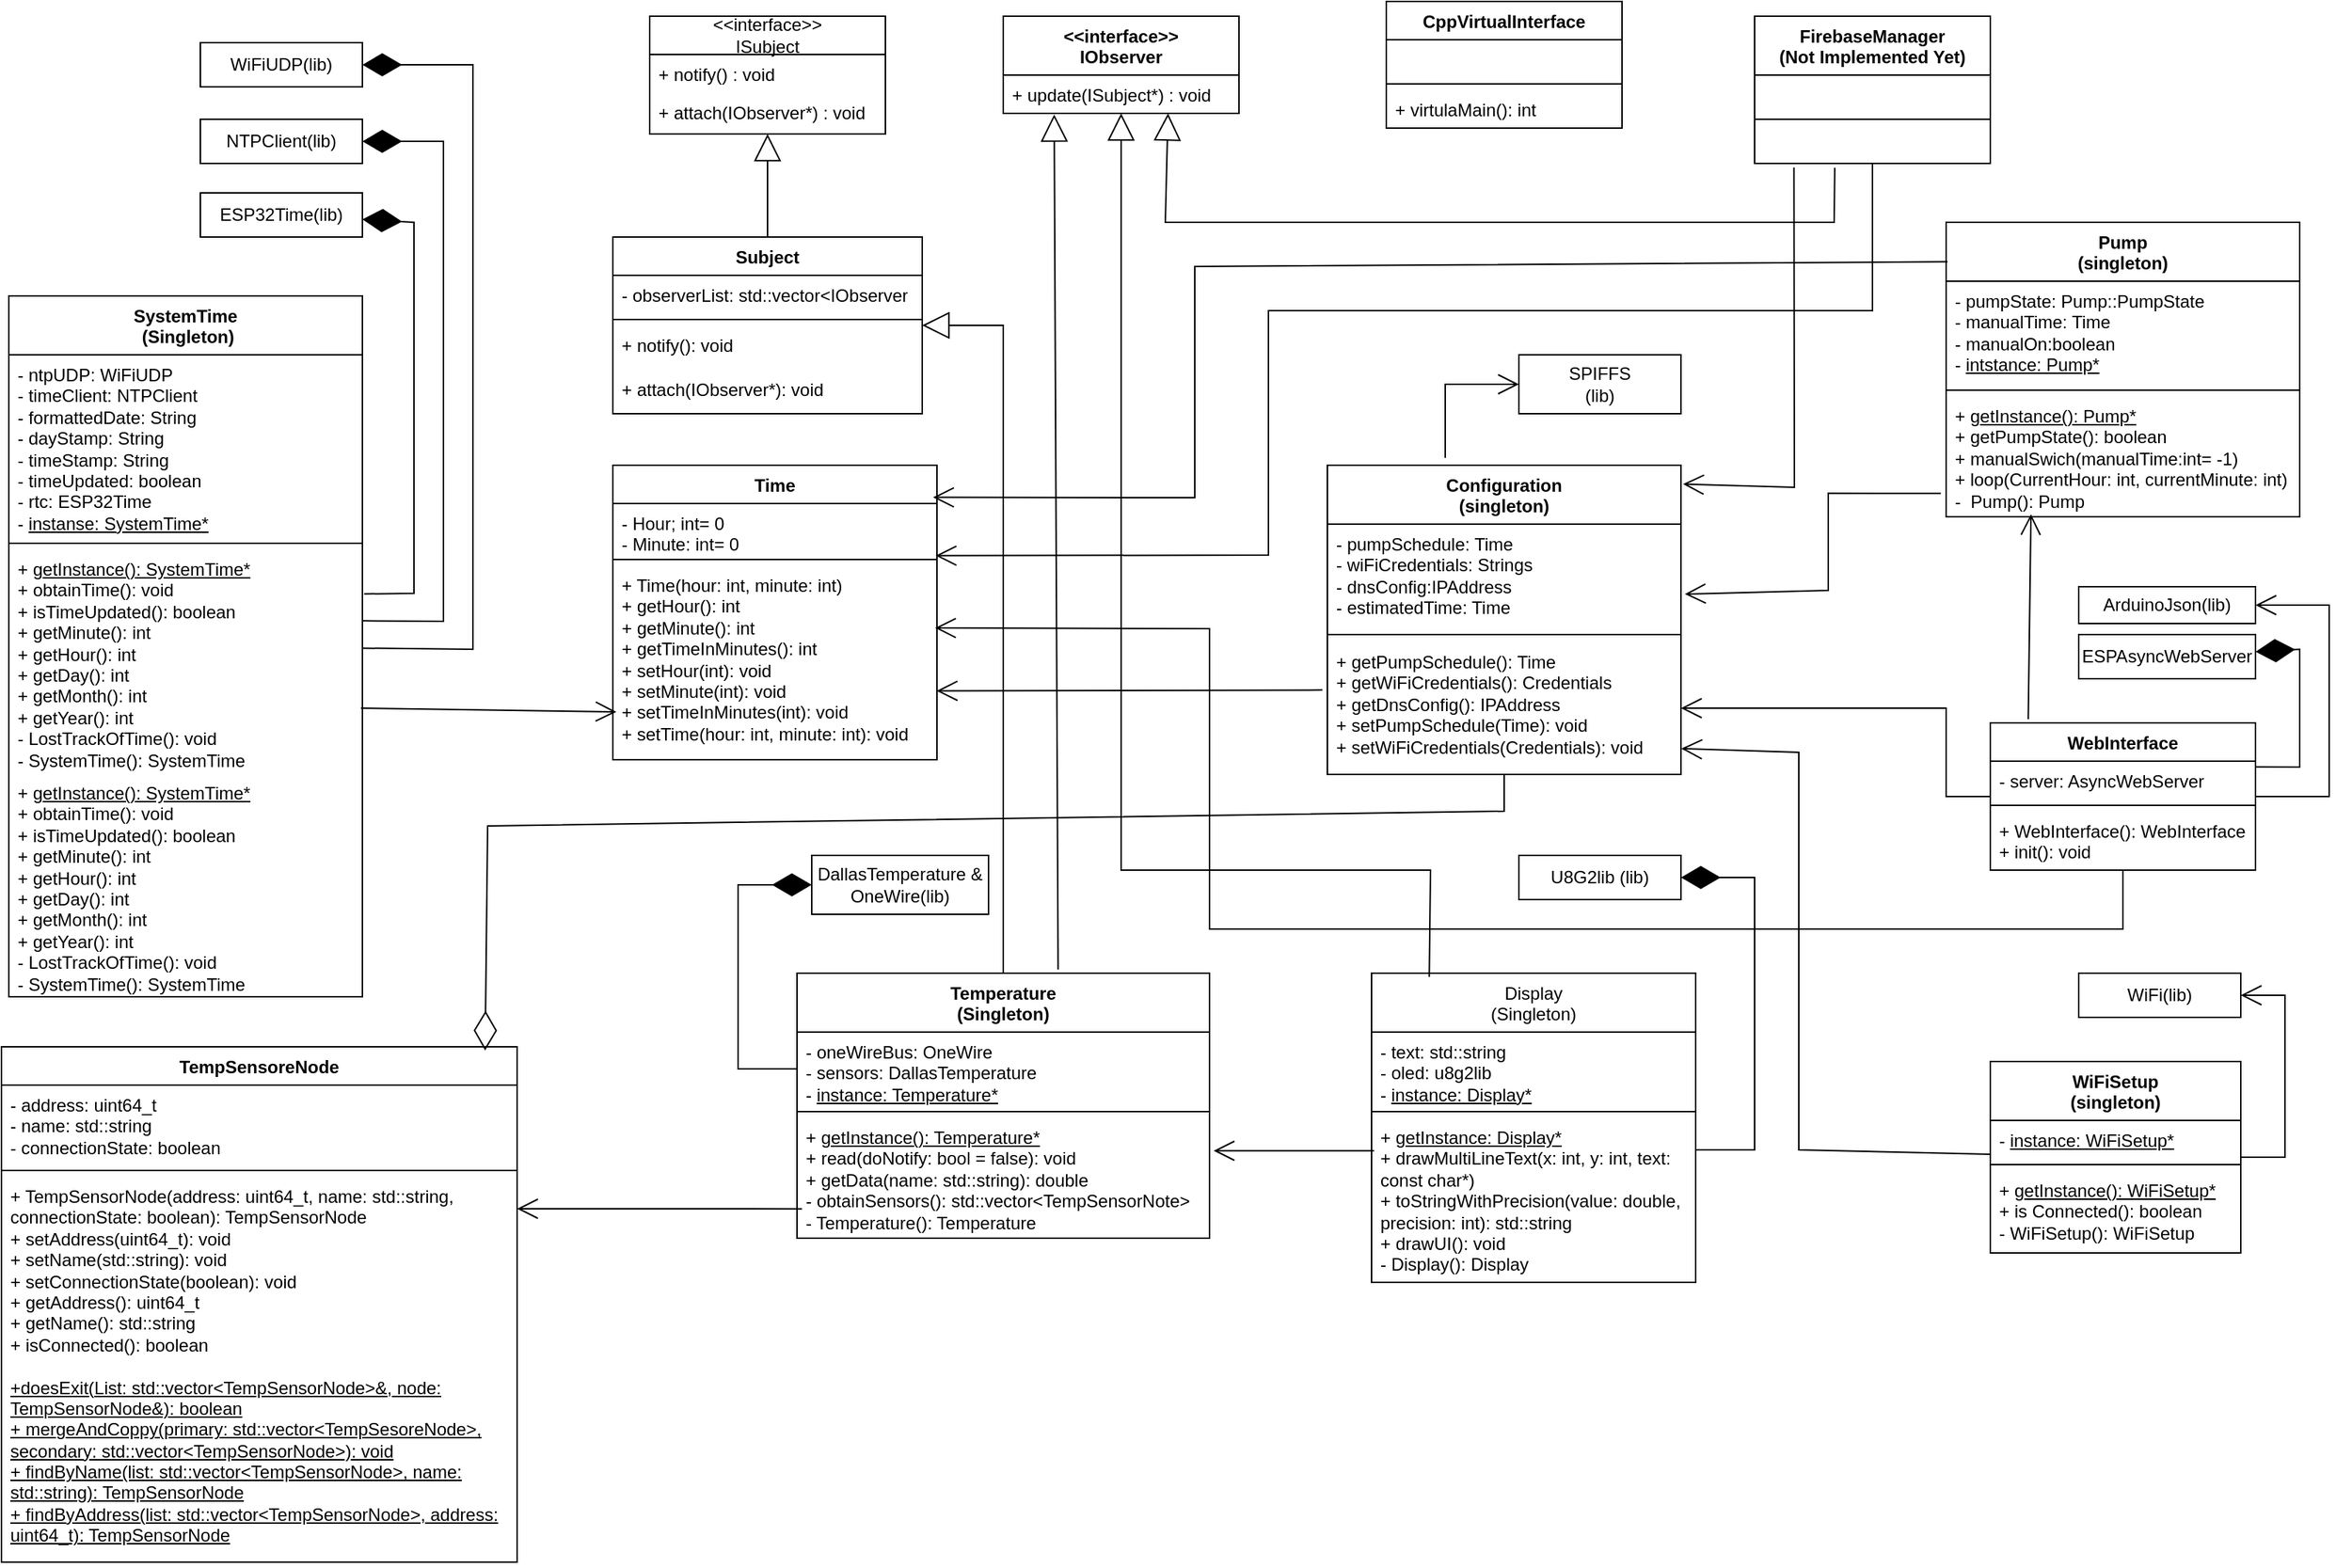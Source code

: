 <mxfile version="24.7.8">
  <diagram name="Page-1" id="wJyq2nOgkUIbwT9R4vZr">
    <mxGraphModel dx="1900" dy="621" grid="1" gridSize="10" guides="1" tooltips="1" connect="1" arrows="1" fold="1" page="1" pageScale="1" pageWidth="850" pageHeight="1100" math="0" shadow="0">
      <root>
        <mxCell id="0" />
        <mxCell id="1" parent="0" />
        <mxCell id="eY3jFilrQS6MMeQwwwMx-7" value="&amp;lt;&amp;lt;interface&amp;gt;&amp;gt;&lt;div&gt;IObserver&lt;/div&gt;" style="swimlane;fontStyle=1;align=center;verticalAlign=top;childLayout=stackLayout;horizontal=1;startSize=40;horizontalStack=0;resizeParent=1;resizeParentMax=0;resizeLast=0;collapsible=1;marginBottom=0;whiteSpace=wrap;html=1;" parent="1" vertex="1">
          <mxGeometry x="-80" y="30" width="160" height="66" as="geometry" />
        </mxCell>
        <mxCell id="eY3jFilrQS6MMeQwwwMx-8" value="+ update(ISubject*) : void" style="text;strokeColor=none;fillColor=none;align=left;verticalAlign=top;spacingLeft=4;spacingRight=4;overflow=hidden;rotatable=0;points=[[0,0.5],[1,0.5]];portConstraint=eastwest;whiteSpace=wrap;html=1;" parent="eY3jFilrQS6MMeQwwwMx-7" vertex="1">
          <mxGeometry y="40" width="160" height="26" as="geometry" />
        </mxCell>
        <mxCell id="eY3jFilrQS6MMeQwwwMx-11" value="&amp;lt;&amp;lt;interface&amp;gt;&amp;gt;&lt;div&gt;ISubject&lt;/div&gt;" style="swimlane;fontStyle=0;childLayout=stackLayout;horizontal=1;startSize=26;fillColor=none;horizontalStack=0;resizeParent=1;resizeParentMax=0;resizeLast=0;collapsible=1;marginBottom=0;whiteSpace=wrap;html=1;" parent="1" vertex="1">
          <mxGeometry x="-320" y="30" width="160" height="80" as="geometry" />
        </mxCell>
        <mxCell id="eY3jFilrQS6MMeQwwwMx-12" value="+ notify() : void" style="text;strokeColor=none;fillColor=none;align=left;verticalAlign=top;spacingLeft=4;spacingRight=4;overflow=hidden;rotatable=0;points=[[0,0.5],[1,0.5]];portConstraint=eastwest;whiteSpace=wrap;html=1;" parent="eY3jFilrQS6MMeQwwwMx-11" vertex="1">
          <mxGeometry y="26" width="160" height="26" as="geometry" />
        </mxCell>
        <mxCell id="eY3jFilrQS6MMeQwwwMx-13" value="+ attach(IObserver*) : void" style="text;strokeColor=none;fillColor=none;align=left;verticalAlign=top;spacingLeft=4;spacingRight=4;overflow=hidden;rotatable=0;points=[[0,0.5],[1,0.5]];portConstraint=eastwest;whiteSpace=wrap;html=1;" parent="eY3jFilrQS6MMeQwwwMx-11" vertex="1">
          <mxGeometry y="52" width="160" height="28" as="geometry" />
        </mxCell>
        <mxCell id="eY3jFilrQS6MMeQwwwMx-15" value="Subject" style="swimlane;fontStyle=1;align=center;verticalAlign=top;childLayout=stackLayout;horizontal=1;startSize=26;horizontalStack=0;resizeParent=1;resizeParentMax=0;resizeLast=0;collapsible=1;marginBottom=0;whiteSpace=wrap;html=1;" parent="1" vertex="1">
          <mxGeometry x="-345" y="180" width="210" height="120" as="geometry" />
        </mxCell>
        <mxCell id="eY3jFilrQS6MMeQwwwMx-16" value="- observerList: std::vector&amp;lt;IObserver" style="text;strokeColor=none;fillColor=none;align=left;verticalAlign=top;spacingLeft=4;spacingRight=4;overflow=hidden;rotatable=0;points=[[0,0.5],[1,0.5]];portConstraint=eastwest;whiteSpace=wrap;html=1;" parent="eY3jFilrQS6MMeQwwwMx-15" vertex="1">
          <mxGeometry y="26" width="210" height="26" as="geometry" />
        </mxCell>
        <mxCell id="eY3jFilrQS6MMeQwwwMx-17" value="" style="line;strokeWidth=1;fillColor=none;align=left;verticalAlign=middle;spacingTop=-1;spacingLeft=3;spacingRight=3;rotatable=0;labelPosition=right;points=[];portConstraint=eastwest;strokeColor=inherit;" parent="eY3jFilrQS6MMeQwwwMx-15" vertex="1">
          <mxGeometry y="52" width="210" height="8" as="geometry" />
        </mxCell>
        <mxCell id="eY3jFilrQS6MMeQwwwMx-18" value="+ notify(): void&lt;div&gt;&lt;br&gt;&lt;/div&gt;" style="text;strokeColor=none;fillColor=none;align=left;verticalAlign=top;spacingLeft=4;spacingRight=4;overflow=hidden;rotatable=0;points=[[0,0.5],[1,0.5]];portConstraint=eastwest;whiteSpace=wrap;html=1;" parent="eY3jFilrQS6MMeQwwwMx-15" vertex="1">
          <mxGeometry y="60" width="210" height="30" as="geometry" />
        </mxCell>
        <mxCell id="eY3jFilrQS6MMeQwwwMx-20" value="+ attach(IObserver*): void" style="text;strokeColor=none;fillColor=none;align=left;verticalAlign=top;spacingLeft=4;spacingRight=4;overflow=hidden;rotatable=0;points=[[0,0.5],[1,0.5]];portConstraint=eastwest;whiteSpace=wrap;html=1;" parent="eY3jFilrQS6MMeQwwwMx-15" vertex="1">
          <mxGeometry y="90" width="210" height="30" as="geometry" />
        </mxCell>
        <mxCell id="eY3jFilrQS6MMeQwwwMx-26" value="" style="endArrow=block;endSize=16;endFill=0;html=1;rounded=0;" parent="1" source="eY3jFilrQS6MMeQwwwMx-15" target="eY3jFilrQS6MMeQwwwMx-11" edge="1">
          <mxGeometry x="1" y="114" width="160" relative="1" as="geometry">
            <mxPoint x="-630" y="150" as="sourcePoint" />
            <mxPoint x="-470" y="150" as="targetPoint" />
            <mxPoint x="70" y="24" as="offset" />
          </mxGeometry>
        </mxCell>
        <mxCell id="eY3jFilrQS6MMeQwwwMx-28" value="SystemTime&lt;div&gt;&amp;nbsp;(Singleton)&lt;/div&gt;" style="swimlane;fontStyle=1;align=center;verticalAlign=top;childLayout=stackLayout;horizontal=1;startSize=40;horizontalStack=0;resizeParent=1;resizeParentMax=0;resizeLast=0;collapsible=1;marginBottom=0;whiteSpace=wrap;html=1;" parent="1" vertex="1">
          <mxGeometry x="-755" y="220" width="240" height="476" as="geometry" />
        </mxCell>
        <mxCell id="eY3jFilrQS6MMeQwwwMx-29" value="- ntpUDP: WiFiUDP&lt;div&gt;- timeClient: NTPClient&lt;/div&gt;&lt;div&gt;- formattedDate: String&lt;/div&gt;&lt;div&gt;- dayStamp: String&lt;/div&gt;&lt;div&gt;- timeStamp: String&lt;/div&gt;&lt;div&gt;- timeUpdated: boolean&lt;/div&gt;&lt;div&gt;- rtc: ESP32Time&lt;/div&gt;&lt;div&gt;- &lt;u&gt;instanse: SystemTime*&lt;/u&gt;&lt;/div&gt;" style="text;strokeColor=none;fillColor=none;align=left;verticalAlign=top;spacingLeft=4;spacingRight=4;overflow=hidden;rotatable=0;points=[[0,0.5],[1,0.5]];portConstraint=eastwest;whiteSpace=wrap;html=1;" parent="eY3jFilrQS6MMeQwwwMx-28" vertex="1">
          <mxGeometry y="40" width="240" height="124" as="geometry" />
        </mxCell>
        <mxCell id="eY3jFilrQS6MMeQwwwMx-30" value="" style="line;strokeWidth=1;fillColor=none;align=left;verticalAlign=middle;spacingTop=-1;spacingLeft=3;spacingRight=3;rotatable=0;labelPosition=right;points=[];portConstraint=eastwest;strokeColor=inherit;" parent="eY3jFilrQS6MMeQwwwMx-28" vertex="1">
          <mxGeometry y="164" width="240" height="8" as="geometry" />
        </mxCell>
        <mxCell id="eY3jFilrQS6MMeQwwwMx-31" value="+&amp;nbsp;&lt;u&gt;getInstance(): SystemTime*&lt;/u&gt;&lt;div&gt;+ obtainTime(): void&lt;/div&gt;&lt;div&gt;+ isTimeUpdated(): boolean&lt;/div&gt;&lt;div&gt;+ getMinute(): int&lt;/div&gt;&lt;div&gt;+ getHour(): int&lt;/div&gt;&lt;div&gt;+ getDay(): int&lt;/div&gt;&lt;div&gt;+ getMonth(): int&lt;/div&gt;&lt;div&gt;+ getYear(): int&lt;/div&gt;&lt;div&gt;- LostTrackOfTime(): void&lt;/div&gt;&lt;div&gt;- SystemTime(): SystemTime&lt;/div&gt;" style="text;strokeColor=none;fillColor=none;align=left;verticalAlign=top;spacingLeft=4;spacingRight=4;overflow=hidden;rotatable=0;points=[[0,0.5],[1,0.5]];portConstraint=eastwest;whiteSpace=wrap;html=1;" parent="eY3jFilrQS6MMeQwwwMx-28" vertex="1">
          <mxGeometry y="172" width="240" height="152" as="geometry" />
        </mxCell>
        <mxCell id="eY3jFilrQS6MMeQwwwMx-39" value="+&amp;nbsp;&lt;u&gt;getInstance(): SystemTime*&lt;/u&gt;&lt;div&gt;+ obtainTime(): void&lt;/div&gt;&lt;div&gt;+ isTimeUpdated(): boolean&lt;/div&gt;&lt;div&gt;+ getMinute(): int&lt;/div&gt;&lt;div&gt;+ getHour(): int&lt;/div&gt;&lt;div&gt;+ getDay(): int&lt;/div&gt;&lt;div&gt;+ getMonth(): int&lt;/div&gt;&lt;div&gt;+ getYear(): int&lt;/div&gt;&lt;div&gt;- LostTrackOfTime(): void&lt;/div&gt;&lt;div&gt;- SystemTime(): SystemTime&lt;/div&gt;" style="text;strokeColor=none;fillColor=none;align=left;verticalAlign=top;spacingLeft=4;spacingRight=4;overflow=hidden;rotatable=0;points=[[0,0.5],[1,0.5]];portConstraint=eastwest;whiteSpace=wrap;html=1;" parent="eY3jFilrQS6MMeQwwwMx-28" vertex="1">
          <mxGeometry y="324" width="240" height="152" as="geometry" />
        </mxCell>
        <mxCell id="eY3jFilrQS6MMeQwwwMx-32" value="WiFiUDP(lib)" style="html=1;whiteSpace=wrap;" parent="1" vertex="1">
          <mxGeometry x="-625" y="48" width="110" height="30" as="geometry" />
        </mxCell>
        <mxCell id="eY3jFilrQS6MMeQwwwMx-34" value="NTPClient(lib)" style="html=1;whiteSpace=wrap;" parent="1" vertex="1">
          <mxGeometry x="-625" y="100" width="110" height="30" as="geometry" />
        </mxCell>
        <mxCell id="eY3jFilrQS6MMeQwwwMx-40" value="ESP32Time(lib)" style="html=1;whiteSpace=wrap;" parent="1" vertex="1">
          <mxGeometry x="-625" y="150" width="110" height="30" as="geometry" />
        </mxCell>
        <mxCell id="eY3jFilrQS6MMeQwwwMx-41" value="Time" style="swimlane;fontStyle=1;align=center;verticalAlign=top;childLayout=stackLayout;horizontal=1;startSize=26;horizontalStack=0;resizeParent=1;resizeParentMax=0;resizeLast=0;collapsible=1;marginBottom=0;whiteSpace=wrap;html=1;" parent="1" vertex="1">
          <mxGeometry x="-345" y="335" width="220" height="200" as="geometry" />
        </mxCell>
        <mxCell id="eY3jFilrQS6MMeQwwwMx-42" value="- Hour; int= 0&lt;div&gt;- Minute: int= 0&lt;/div&gt;" style="text;strokeColor=none;fillColor=none;align=left;verticalAlign=top;spacingLeft=4;spacingRight=4;overflow=hidden;rotatable=0;points=[[0,0.5],[1,0.5]];portConstraint=eastwest;whiteSpace=wrap;html=1;" parent="eY3jFilrQS6MMeQwwwMx-41" vertex="1">
          <mxGeometry y="26" width="220" height="34" as="geometry" />
        </mxCell>
        <mxCell id="eY3jFilrQS6MMeQwwwMx-43" value="" style="line;strokeWidth=1;fillColor=none;align=left;verticalAlign=middle;spacingTop=-1;spacingLeft=3;spacingRight=3;rotatable=0;labelPosition=right;points=[];portConstraint=eastwest;strokeColor=inherit;" parent="eY3jFilrQS6MMeQwwwMx-41" vertex="1">
          <mxGeometry y="60" width="220" height="8" as="geometry" />
        </mxCell>
        <mxCell id="eY3jFilrQS6MMeQwwwMx-44" value="+ Time(hour: int, minute: int)&lt;div&gt;+ getHour(): int&lt;/div&gt;&lt;div&gt;+ getMinute(): int&lt;/div&gt;&lt;div&gt;+ getTimeInMinutes(): int&lt;/div&gt;&lt;div&gt;+ setHour(int): void&lt;/div&gt;&lt;div&gt;+ setMinute(int): void&lt;/div&gt;&lt;div&gt;+ setTimeInMinutes(int): void&lt;/div&gt;&lt;div&gt;+ setTime(hour: int, minute: int): void&lt;/div&gt;" style="text;strokeColor=none;fillColor=none;align=left;verticalAlign=top;spacingLeft=4;spacingRight=4;overflow=hidden;rotatable=0;points=[[0,0.5],[1,0.5]];portConstraint=eastwest;whiteSpace=wrap;html=1;" parent="eY3jFilrQS6MMeQwwwMx-41" vertex="1">
          <mxGeometry y="68" width="220" height="132" as="geometry" />
        </mxCell>
        <mxCell id="eY3jFilrQS6MMeQwwwMx-45" value="" style="endArrow=open;endFill=1;endSize=12;html=1;rounded=0;entryX=0.011;entryY=0.754;entryDx=0;entryDy=0;entryPerimeter=0;" parent="1" target="eY3jFilrQS6MMeQwwwMx-44" edge="1">
          <mxGeometry width="160" relative="1" as="geometry">
            <mxPoint x="-516" y="500" as="sourcePoint" />
            <mxPoint x="-330" y="620" as="targetPoint" />
            <Array as="points" />
          </mxGeometry>
        </mxCell>
        <mxCell id="eY3jFilrQS6MMeQwwwMx-46" value="Configuration&lt;div&gt;(singleton)&lt;/div&gt;" style="swimlane;fontStyle=1;align=center;verticalAlign=top;childLayout=stackLayout;horizontal=1;startSize=40;horizontalStack=0;resizeParent=1;resizeParentMax=0;resizeLast=0;collapsible=1;marginBottom=0;whiteSpace=wrap;html=1;" parent="1" vertex="1">
          <mxGeometry x="140" y="335" width="240" height="210" as="geometry" />
        </mxCell>
        <mxCell id="eY3jFilrQS6MMeQwwwMx-47" value="- pumpSchedule: Time&lt;div&gt;- wiFiCredentials: Strings&lt;/div&gt;&lt;div&gt;- dnsConfig:IPAddress&lt;/div&gt;&lt;div&gt;- estimatedTime: Time&lt;/div&gt;" style="text;strokeColor=none;fillColor=none;align=left;verticalAlign=top;spacingLeft=4;spacingRight=4;overflow=hidden;rotatable=0;points=[[0,0.5],[1,0.5]];portConstraint=eastwest;whiteSpace=wrap;html=1;" parent="eY3jFilrQS6MMeQwwwMx-46" vertex="1">
          <mxGeometry y="40" width="240" height="70" as="geometry" />
        </mxCell>
        <mxCell id="eY3jFilrQS6MMeQwwwMx-48" value="" style="line;strokeWidth=1;fillColor=none;align=left;verticalAlign=middle;spacingTop=-1;spacingLeft=3;spacingRight=3;rotatable=0;labelPosition=right;points=[];portConstraint=eastwest;strokeColor=inherit;" parent="eY3jFilrQS6MMeQwwwMx-46" vertex="1">
          <mxGeometry y="110" width="240" height="10" as="geometry" />
        </mxCell>
        <mxCell id="eY3jFilrQS6MMeQwwwMx-49" value="+ getPumpSchedule(): Time&lt;div&gt;+ getWiFiCredentials(): Credentials&lt;/div&gt;&lt;div&gt;+ getDnsConfig(): IPAddress&lt;/div&gt;&lt;div&gt;+ setPumpSchedule(Time): void&lt;/div&gt;&lt;div&gt;+ setWiFiCredentials(Credentials): void&lt;/div&gt;" style="text;strokeColor=none;fillColor=none;align=left;verticalAlign=top;spacingLeft=4;spacingRight=4;overflow=hidden;rotatable=0;points=[[0,0.5],[1,0.5]];portConstraint=eastwest;whiteSpace=wrap;html=1;" parent="eY3jFilrQS6MMeQwwwMx-46" vertex="1">
          <mxGeometry y="120" width="240" height="90" as="geometry" />
        </mxCell>
        <mxCell id="eY3jFilrQS6MMeQwwwMx-50" value="SPIFFS&lt;div&gt;(lib)&lt;/div&gt;" style="html=1;whiteSpace=wrap;" parent="1" vertex="1">
          <mxGeometry x="270" y="260" width="110" height="40" as="geometry" />
        </mxCell>
        <mxCell id="eY3jFilrQS6MMeQwwwMx-51" value="FirebaseManager&lt;div&gt;(Not Implemented Yet)&lt;/div&gt;" style="swimlane;fontStyle=1;align=center;verticalAlign=top;childLayout=stackLayout;horizontal=1;startSize=40;horizontalStack=0;resizeParent=1;resizeParentMax=0;resizeLast=0;collapsible=1;marginBottom=0;whiteSpace=wrap;html=1;" parent="1" vertex="1">
          <mxGeometry x="430" y="30" width="160" height="100" as="geometry" />
        </mxCell>
        <mxCell id="eY3jFilrQS6MMeQwwwMx-52" value="&amp;nbsp;" style="text;strokeColor=none;fillColor=none;align=left;verticalAlign=top;spacingLeft=4;spacingRight=4;overflow=hidden;rotatable=0;points=[[0,0.5],[1,0.5]];portConstraint=eastwest;whiteSpace=wrap;html=1;" parent="eY3jFilrQS6MMeQwwwMx-51" vertex="1">
          <mxGeometry y="40" width="160" height="26" as="geometry" />
        </mxCell>
        <mxCell id="eY3jFilrQS6MMeQwwwMx-53" value="" style="line;strokeWidth=1;fillColor=none;align=left;verticalAlign=middle;spacingTop=-1;spacingLeft=3;spacingRight=3;rotatable=0;labelPosition=right;points=[];portConstraint=eastwest;strokeColor=inherit;" parent="eY3jFilrQS6MMeQwwwMx-51" vertex="1">
          <mxGeometry y="66" width="160" height="8" as="geometry" />
        </mxCell>
        <mxCell id="eY3jFilrQS6MMeQwwwMx-54" value="&amp;nbsp;" style="text;strokeColor=none;fillColor=none;align=left;verticalAlign=top;spacingLeft=4;spacingRight=4;overflow=hidden;rotatable=0;points=[[0,0.5],[1,0.5]];portConstraint=eastwest;whiteSpace=wrap;html=1;" parent="eY3jFilrQS6MMeQwwwMx-51" vertex="1">
          <mxGeometry y="74" width="160" height="26" as="geometry" />
        </mxCell>
        <mxCell id="eY3jFilrQS6MMeQwwwMx-55" value="CppVirtualInterface" style="swimlane;fontStyle=1;align=center;verticalAlign=top;childLayout=stackLayout;horizontal=1;startSize=26;horizontalStack=0;resizeParent=1;resizeParentMax=0;resizeLast=0;collapsible=1;marginBottom=0;whiteSpace=wrap;html=1;" parent="1" vertex="1">
          <mxGeometry x="180" y="20" width="160" height="86" as="geometry" />
        </mxCell>
        <mxCell id="eY3jFilrQS6MMeQwwwMx-56" value="&amp;nbsp;" style="text;strokeColor=none;fillColor=none;align=left;verticalAlign=top;spacingLeft=4;spacingRight=4;overflow=hidden;rotatable=0;points=[[0,0.5],[1,0.5]];portConstraint=eastwest;whiteSpace=wrap;html=1;" parent="eY3jFilrQS6MMeQwwwMx-55" vertex="1">
          <mxGeometry y="26" width="160" height="26" as="geometry" />
        </mxCell>
        <mxCell id="eY3jFilrQS6MMeQwwwMx-57" value="" style="line;strokeWidth=1;fillColor=none;align=left;verticalAlign=middle;spacingTop=-1;spacingLeft=3;spacingRight=3;rotatable=0;labelPosition=right;points=[];portConstraint=eastwest;strokeColor=inherit;" parent="eY3jFilrQS6MMeQwwwMx-55" vertex="1">
          <mxGeometry y="52" width="160" height="8" as="geometry" />
        </mxCell>
        <mxCell id="eY3jFilrQS6MMeQwwwMx-58" value="+ virtulaMain(): int" style="text;strokeColor=none;fillColor=none;align=left;verticalAlign=top;spacingLeft=4;spacingRight=4;overflow=hidden;rotatable=0;points=[[0,0.5],[1,0.5]];portConstraint=eastwest;whiteSpace=wrap;html=1;" parent="eY3jFilrQS6MMeQwwwMx-55" vertex="1">
          <mxGeometry y="60" width="160" height="26" as="geometry" />
        </mxCell>
        <mxCell id="eY3jFilrQS6MMeQwwwMx-59" value="Pump&lt;div&gt;(singleton)&lt;/div&gt;" style="swimlane;fontStyle=1;align=center;verticalAlign=top;childLayout=stackLayout;horizontal=1;startSize=40;horizontalStack=0;resizeParent=1;resizeParentMax=0;resizeLast=0;collapsible=1;marginBottom=0;whiteSpace=wrap;html=1;" parent="1" vertex="1">
          <mxGeometry x="560" y="170" width="240" height="200" as="geometry" />
        </mxCell>
        <mxCell id="eY3jFilrQS6MMeQwwwMx-60" value="- pumpState: Pump::PumpState&lt;div&gt;- manualTime: Time&lt;/div&gt;&lt;div&gt;- manualOn:boolean&lt;/div&gt;&lt;div&gt;- &lt;u&gt;intstance: Pump*&lt;/u&gt;&lt;/div&gt;" style="text;strokeColor=none;fillColor=none;align=left;verticalAlign=top;spacingLeft=4;spacingRight=4;overflow=hidden;rotatable=0;points=[[0,0.5],[1,0.5]];portConstraint=eastwest;whiteSpace=wrap;html=1;" parent="eY3jFilrQS6MMeQwwwMx-59" vertex="1">
          <mxGeometry y="40" width="240" height="70" as="geometry" />
        </mxCell>
        <mxCell id="eY3jFilrQS6MMeQwwwMx-61" value="" style="line;strokeWidth=1;fillColor=none;align=left;verticalAlign=middle;spacingTop=-1;spacingLeft=3;spacingRight=3;rotatable=0;labelPosition=right;points=[];portConstraint=eastwest;strokeColor=inherit;" parent="eY3jFilrQS6MMeQwwwMx-59" vertex="1">
          <mxGeometry y="110" width="240" height="8" as="geometry" />
        </mxCell>
        <mxCell id="eY3jFilrQS6MMeQwwwMx-62" value="+ &lt;u&gt;getInstance(): Pump*&lt;/u&gt;&lt;div&gt;+ getPumpState(): boolean&lt;/div&gt;&lt;div&gt;+ manualSwich(manualTime:int= -1)&lt;/div&gt;&lt;div&gt;+ loop(CurrentHour: int, currentMinute: int)&lt;/div&gt;&lt;div&gt;-&amp;nbsp; Pump(): Pump&lt;/div&gt;" style="text;strokeColor=none;fillColor=none;align=left;verticalAlign=top;spacingLeft=4;spacingRight=4;overflow=hidden;rotatable=0;points=[[0,0.5],[1,0.5]];portConstraint=eastwest;whiteSpace=wrap;html=1;" parent="eY3jFilrQS6MMeQwwwMx-59" vertex="1">
          <mxGeometry y="118" width="240" height="82" as="geometry" />
        </mxCell>
        <mxCell id="eY3jFilrQS6MMeQwwwMx-63" value="ArduinoJson(lib)" style="html=1;whiteSpace=wrap;" parent="1" vertex="1">
          <mxGeometry x="650" y="417.5" width="120" height="25" as="geometry" />
        </mxCell>
        <mxCell id="eY3jFilrQS6MMeQwwwMx-64" value="ESPAsyncWebServer" style="html=1;whiteSpace=wrap;" parent="1" vertex="1">
          <mxGeometry x="650" y="450" width="120" height="30" as="geometry" />
        </mxCell>
        <mxCell id="eY3jFilrQS6MMeQwwwMx-65" value="WebInterface" style="swimlane;fontStyle=1;align=center;verticalAlign=top;childLayout=stackLayout;horizontal=1;startSize=26;horizontalStack=0;resizeParent=1;resizeParentMax=0;resizeLast=0;collapsible=1;marginBottom=0;whiteSpace=wrap;html=1;" parent="1" vertex="1">
          <mxGeometry x="590" y="510" width="180" height="100" as="geometry" />
        </mxCell>
        <mxCell id="eY3jFilrQS6MMeQwwwMx-66" value="- server: AsyncWebServer" style="text;strokeColor=none;fillColor=none;align=left;verticalAlign=top;spacingLeft=4;spacingRight=4;overflow=hidden;rotatable=0;points=[[0,0.5],[1,0.5]];portConstraint=eastwest;whiteSpace=wrap;html=1;" parent="eY3jFilrQS6MMeQwwwMx-65" vertex="1">
          <mxGeometry y="26" width="180" height="26" as="geometry" />
        </mxCell>
        <mxCell id="eY3jFilrQS6MMeQwwwMx-67" value="" style="line;strokeWidth=1;fillColor=none;align=left;verticalAlign=middle;spacingTop=-1;spacingLeft=3;spacingRight=3;rotatable=0;labelPosition=right;points=[];portConstraint=eastwest;strokeColor=inherit;" parent="eY3jFilrQS6MMeQwwwMx-65" vertex="1">
          <mxGeometry y="52" width="180" height="8" as="geometry" />
        </mxCell>
        <mxCell id="eY3jFilrQS6MMeQwwwMx-68" value="+ WebInterface(): WebInterface&lt;div&gt;+ init(): void&lt;/div&gt;" style="text;strokeColor=none;fillColor=none;align=left;verticalAlign=top;spacingLeft=4;spacingRight=4;overflow=hidden;rotatable=0;points=[[0,0.5],[1,0.5]];portConstraint=eastwest;whiteSpace=wrap;html=1;" parent="eY3jFilrQS6MMeQwwwMx-65" vertex="1">
          <mxGeometry y="60" width="180" height="40" as="geometry" />
        </mxCell>
        <mxCell id="eY3jFilrQS6MMeQwwwMx-69" value="WiFi(lib)" style="html=1;whiteSpace=wrap;" parent="1" vertex="1">
          <mxGeometry x="650" y="680" width="110" height="30" as="geometry" />
        </mxCell>
        <mxCell id="eY3jFilrQS6MMeQwwwMx-70" value="WiFiSetup&lt;div&gt;(singleton)&lt;/div&gt;" style="swimlane;fontStyle=1;align=center;verticalAlign=top;childLayout=stackLayout;horizontal=1;startSize=40;horizontalStack=0;resizeParent=1;resizeParentMax=0;resizeLast=0;collapsible=1;marginBottom=0;whiteSpace=wrap;html=1;" parent="1" vertex="1">
          <mxGeometry x="590" y="740" width="170" height="130" as="geometry" />
        </mxCell>
        <mxCell id="eY3jFilrQS6MMeQwwwMx-71" value="- &lt;u&gt;instance: WiFiSetup*&lt;/u&gt;" style="text;strokeColor=none;fillColor=none;align=left;verticalAlign=top;spacingLeft=4;spacingRight=4;overflow=hidden;rotatable=0;points=[[0,0.5],[1,0.5]];portConstraint=eastwest;whiteSpace=wrap;html=1;" parent="eY3jFilrQS6MMeQwwwMx-70" vertex="1">
          <mxGeometry y="40" width="170" height="26" as="geometry" />
        </mxCell>
        <mxCell id="eY3jFilrQS6MMeQwwwMx-72" value="" style="line;strokeWidth=1;fillColor=none;align=left;verticalAlign=middle;spacingTop=-1;spacingLeft=3;spacingRight=3;rotatable=0;labelPosition=right;points=[];portConstraint=eastwest;strokeColor=inherit;" parent="eY3jFilrQS6MMeQwwwMx-70" vertex="1">
          <mxGeometry y="66" width="170" height="8" as="geometry" />
        </mxCell>
        <mxCell id="eY3jFilrQS6MMeQwwwMx-73" value="+ &lt;u&gt;getInstance(): WiFiSetup*&lt;/u&gt;&lt;div&gt;+ is Connected(): boolean&lt;/div&gt;&lt;div&gt;- WiFiSetup(): WiFiSetup&lt;/div&gt;" style="text;strokeColor=none;fillColor=none;align=left;verticalAlign=top;spacingLeft=4;spacingRight=4;overflow=hidden;rotatable=0;points=[[0,0.5],[1,0.5]];portConstraint=eastwest;whiteSpace=wrap;html=1;" parent="eY3jFilrQS6MMeQwwwMx-70" vertex="1">
          <mxGeometry y="74" width="170" height="56" as="geometry" />
        </mxCell>
        <mxCell id="eY3jFilrQS6MMeQwwwMx-87" value="&lt;span style=&quot;font-weight: 400;&quot;&gt;Display&lt;/span&gt;&lt;div style=&quot;font-weight: 400;&quot;&gt;(Singleton)&lt;/div&gt;" style="swimlane;fontStyle=1;align=center;verticalAlign=top;childLayout=stackLayout;horizontal=1;startSize=40;horizontalStack=0;resizeParent=1;resizeParentMax=0;resizeLast=0;collapsible=1;marginBottom=0;whiteSpace=wrap;html=1;" parent="1" vertex="1">
          <mxGeometry x="170" y="680" width="220" height="210" as="geometry" />
        </mxCell>
        <mxCell id="eY3jFilrQS6MMeQwwwMx-88" value="- text: std::string&lt;div&gt;- oled: u8g2lib&lt;/div&gt;&lt;div&gt;- &lt;u&gt;instance: Display*&lt;/u&gt;&lt;br&gt;&lt;div&gt;&lt;br&gt;&lt;/div&gt;&lt;/div&gt;" style="text;strokeColor=none;fillColor=none;align=left;verticalAlign=top;spacingLeft=4;spacingRight=4;overflow=hidden;rotatable=0;points=[[0,0.5],[1,0.5]];portConstraint=eastwest;whiteSpace=wrap;html=1;" parent="eY3jFilrQS6MMeQwwwMx-87" vertex="1">
          <mxGeometry y="40" width="220" height="50" as="geometry" />
        </mxCell>
        <mxCell id="eY3jFilrQS6MMeQwwwMx-89" value="" style="line;strokeWidth=1;fillColor=none;align=left;verticalAlign=middle;spacingTop=-1;spacingLeft=3;spacingRight=3;rotatable=0;labelPosition=right;points=[];portConstraint=eastwest;strokeColor=inherit;" parent="eY3jFilrQS6MMeQwwwMx-87" vertex="1">
          <mxGeometry y="90" width="220" height="8" as="geometry" />
        </mxCell>
        <mxCell id="eY3jFilrQS6MMeQwwwMx-90" value="+ &lt;u&gt;getInstance: Display*&lt;/u&gt;&lt;div&gt;+ drawMultiLineText(x: int, y: int, text: const char*)&lt;/div&gt;&lt;div&gt;+ toStringWithPrecision(value: double, precision: int): std::string&lt;/div&gt;&lt;div&gt;+ drawUI(): void&lt;/div&gt;&lt;div&gt;- Display(): Display&lt;/div&gt;" style="text;strokeColor=none;fillColor=none;align=left;verticalAlign=top;spacingLeft=4;spacingRight=4;overflow=hidden;rotatable=0;points=[[0,0.5],[1,0.5]];portConstraint=eastwest;whiteSpace=wrap;html=1;" parent="eY3jFilrQS6MMeQwwwMx-87" vertex="1">
          <mxGeometry y="98" width="220" height="112" as="geometry" />
        </mxCell>
        <mxCell id="eY3jFilrQS6MMeQwwwMx-91" value="U8G2lib (lib)" style="html=1;whiteSpace=wrap;" parent="1" vertex="1">
          <mxGeometry x="270" y="600" width="110" height="30" as="geometry" />
        </mxCell>
        <mxCell id="eY3jFilrQS6MMeQwwwMx-97" value="Temperature&lt;div&gt;(Singleton)&lt;/div&gt;" style="swimlane;fontStyle=1;align=center;verticalAlign=top;childLayout=stackLayout;horizontal=1;startSize=40;horizontalStack=0;resizeParent=1;resizeParentMax=0;resizeLast=0;collapsible=1;marginBottom=0;whiteSpace=wrap;html=1;" parent="1" vertex="1">
          <mxGeometry x="-220" y="680" width="280" height="180" as="geometry" />
        </mxCell>
        <mxCell id="eY3jFilrQS6MMeQwwwMx-98" value="- oneWireBus: OneWire&lt;div&gt;- sensors: DallasTemperature&lt;/div&gt;&lt;div&gt;- &lt;u&gt;instance: Temperature*&lt;/u&gt;&lt;/div&gt;" style="text;strokeColor=none;fillColor=none;align=left;verticalAlign=top;spacingLeft=4;spacingRight=4;overflow=hidden;rotatable=0;points=[[0,0.5],[1,0.5]];portConstraint=eastwest;whiteSpace=wrap;html=1;" parent="eY3jFilrQS6MMeQwwwMx-97" vertex="1">
          <mxGeometry y="40" width="280" height="50" as="geometry" />
        </mxCell>
        <mxCell id="eY3jFilrQS6MMeQwwwMx-99" value="" style="line;strokeWidth=1;fillColor=none;align=left;verticalAlign=middle;spacingTop=-1;spacingLeft=3;spacingRight=3;rotatable=0;labelPosition=right;points=[];portConstraint=eastwest;strokeColor=inherit;" parent="eY3jFilrQS6MMeQwwwMx-97" vertex="1">
          <mxGeometry y="90" width="280" height="8" as="geometry" />
        </mxCell>
        <mxCell id="eY3jFilrQS6MMeQwwwMx-100" value="+ &lt;u&gt;getInstance(): Temperature*&lt;/u&gt;&lt;div&gt;+ read(doNotify: bool = false): void&lt;/div&gt;&lt;div&gt;+ getData(name: std::string): double&lt;/div&gt;&lt;div&gt;- obtainSensors(): std::vector&amp;lt;TempSensorNote&amp;gt;&lt;/div&gt;&lt;div&gt;- Temperature(): Temperature&lt;br&gt;&lt;div&gt;&lt;br&gt;&lt;/div&gt;&lt;/div&gt;" style="text;strokeColor=none;fillColor=none;align=left;verticalAlign=top;spacingLeft=4;spacingRight=4;overflow=hidden;rotatable=0;points=[[0,0.5],[1,0.5]];portConstraint=eastwest;whiteSpace=wrap;html=1;" parent="eY3jFilrQS6MMeQwwwMx-97" vertex="1">
          <mxGeometry y="98" width="280" height="82" as="geometry" />
        </mxCell>
        <mxCell id="eY3jFilrQS6MMeQwwwMx-102" value="" style="endArrow=diamondThin;endFill=1;endSize=24;html=1;rounded=0;entryX=1;entryY=0.5;entryDx=0;entryDy=0;" parent="1" source="eY3jFilrQS6MMeQwwwMx-28" target="eY3jFilrQS6MMeQwwwMx-32" edge="1">
          <mxGeometry width="160" relative="1" as="geometry">
            <mxPoint x="-560" y="600" as="sourcePoint" />
            <mxPoint x="-400" y="600" as="targetPoint" />
            <Array as="points">
              <mxPoint x="-440" y="460" />
              <mxPoint x="-440" y="63" />
            </Array>
          </mxGeometry>
        </mxCell>
        <mxCell id="eY3jFilrQS6MMeQwwwMx-103" value="" style="endArrow=diamondThin;endFill=1;endSize=24;html=1;rounded=0;exitX=1.005;exitY=0.2;exitDx=0;exitDy=0;exitPerimeter=0;" parent="1" source="eY3jFilrQS6MMeQwwwMx-31" target="eY3jFilrQS6MMeQwwwMx-40" edge="1">
          <mxGeometry width="160" relative="1" as="geometry">
            <mxPoint x="-360" y="450" as="sourcePoint" />
            <mxPoint x="-400" y="460" as="targetPoint" />
            <Array as="points">
              <mxPoint x="-480" y="422" />
              <mxPoint x="-480" y="170" />
            </Array>
          </mxGeometry>
        </mxCell>
        <mxCell id="eY3jFilrQS6MMeQwwwMx-104" value="" style="endArrow=diamondThin;endFill=1;endSize=24;html=1;rounded=0;entryX=1;entryY=0.5;entryDx=0;entryDy=0;exitX=1.002;exitY=0.32;exitDx=0;exitDy=0;exitPerimeter=0;" parent="1" source="eY3jFilrQS6MMeQwwwMx-31" target="eY3jFilrQS6MMeQwwwMx-34" edge="1">
          <mxGeometry width="160" relative="1" as="geometry">
            <mxPoint x="-490" y="429.76" as="sourcePoint" />
            <mxPoint x="-330" y="429.76" as="targetPoint" />
            <Array as="points">
              <mxPoint x="-460" y="441" />
              <mxPoint x="-460" y="115" />
            </Array>
          </mxGeometry>
        </mxCell>
        <mxCell id="eY3jFilrQS6MMeQwwwMx-105" value="" style="endArrow=diamondThin;endFill=1;endSize=24;html=1;rounded=0;entryX=1;entryY=0.5;entryDx=0;entryDy=0;exitX=1;exitY=0.196;exitDx=0;exitDy=0;exitPerimeter=0;" parent="1" source="eY3jFilrQS6MMeQwwwMx-90" target="eY3jFilrQS6MMeQwwwMx-91" edge="1">
          <mxGeometry width="160" relative="1" as="geometry">
            <mxPoint x="360" y="880" as="sourcePoint" />
            <mxPoint x="520" y="880" as="targetPoint" />
            <Array as="points">
              <mxPoint x="430" y="800" />
              <mxPoint x="430" y="615" />
            </Array>
          </mxGeometry>
        </mxCell>
        <mxCell id="eY3jFilrQS6MMeQwwwMx-106" value="DallasTemperature &amp;amp; OneWire(lib)" style="html=1;whiteSpace=wrap;" parent="1" vertex="1">
          <mxGeometry x="-210" y="600" width="120" height="40" as="geometry" />
        </mxCell>
        <mxCell id="eY3jFilrQS6MMeQwwwMx-107" value="" style="endArrow=diamondThin;endFill=1;endSize=24;html=1;rounded=0;entryX=0;entryY=0.5;entryDx=0;entryDy=0;exitX=0;exitY=0.5;exitDx=0;exitDy=0;" parent="1" source="eY3jFilrQS6MMeQwwwMx-98" target="eY3jFilrQS6MMeQwwwMx-106" edge="1">
          <mxGeometry width="160" relative="1" as="geometry">
            <mxPoint x="-320" y="840" as="sourcePoint" />
            <mxPoint x="-160" y="840" as="targetPoint" />
            <Array as="points">
              <mxPoint x="-260" y="745" />
              <mxPoint x="-260" y="620" />
            </Array>
          </mxGeometry>
        </mxCell>
        <mxCell id="eY3jFilrQS6MMeQwwwMx-108" value="TempSensoreNode" style="swimlane;fontStyle=1;align=center;verticalAlign=top;childLayout=stackLayout;horizontal=1;startSize=26;horizontalStack=0;resizeParent=1;resizeParentMax=0;resizeLast=0;collapsible=1;marginBottom=0;whiteSpace=wrap;html=1;" parent="1" vertex="1">
          <mxGeometry x="-760" y="730" width="350" height="350" as="geometry" />
        </mxCell>
        <mxCell id="eY3jFilrQS6MMeQwwwMx-109" value="- address: uint64_t&lt;div&gt;- name: std::string&lt;/div&gt;&lt;div&gt;- connectionState: boolean&lt;/div&gt;" style="text;strokeColor=none;fillColor=none;align=left;verticalAlign=top;spacingLeft=4;spacingRight=4;overflow=hidden;rotatable=0;points=[[0,0.5],[1,0.5]];portConstraint=eastwest;whiteSpace=wrap;html=1;" parent="eY3jFilrQS6MMeQwwwMx-108" vertex="1">
          <mxGeometry y="26" width="350" height="54" as="geometry" />
        </mxCell>
        <mxCell id="eY3jFilrQS6MMeQwwwMx-110" value="" style="line;strokeWidth=1;fillColor=none;align=left;verticalAlign=middle;spacingTop=-1;spacingLeft=3;spacingRight=3;rotatable=0;labelPosition=right;points=[];portConstraint=eastwest;strokeColor=inherit;" parent="eY3jFilrQS6MMeQwwwMx-108" vertex="1">
          <mxGeometry y="80" width="350" height="8" as="geometry" />
        </mxCell>
        <mxCell id="eY3jFilrQS6MMeQwwwMx-111" value="+ TempSensorNode(address: uint64_t, name: std::string, connectionState: boolean): TempSensorNode&lt;div&gt;+ setAddress(uint64_t): void&lt;/div&gt;&lt;div&gt;+ setName(std::string): void&lt;/div&gt;&lt;div&gt;+ setConnectionState(boolean): void&lt;/div&gt;&lt;div&gt;+ getAddress(): uint64_t&lt;/div&gt;&lt;div&gt;+ getName(): std::string&lt;/div&gt;&lt;div&gt;+ isConnected(): boolean&lt;/div&gt;&lt;div&gt;&lt;br&gt;&lt;/div&gt;&lt;div&gt;&lt;u&gt;+doesExit(List: std::vector&amp;lt;TempSensorNode&amp;gt;&amp;amp;, node: TempSensorNode&amp;amp;): boolean&lt;/u&gt;&lt;/div&gt;&lt;div&gt;&lt;u&gt;+ mergeAndCoppy(primary: std::vector&amp;lt;TempSesoreNode&amp;gt;, secondary: std::vector&amp;lt;TempSensorNode&amp;gt;): void&lt;/u&gt;&lt;/div&gt;&lt;div&gt;&lt;u&gt;+ findByName(list: std::vector&amp;lt;TempSensorNode&amp;gt;, name: std::string): TempSensorNode&lt;/u&gt;&lt;/div&gt;&lt;div&gt;&lt;u&gt;+&amp;nbsp;&lt;/u&gt;&lt;u style=&quot;background-color: initial;&quot;&gt;findByAddress(list: std::vector&amp;lt;TempSensorNode&amp;gt;, address: uint64_t): TempSensorNode&lt;/u&gt;&lt;/div&gt;" style="text;strokeColor=none;fillColor=none;align=left;verticalAlign=top;spacingLeft=4;spacingRight=4;overflow=hidden;rotatable=0;points=[[0,0.5],[1,0.5]];portConstraint=eastwest;whiteSpace=wrap;html=1;" parent="eY3jFilrQS6MMeQwwwMx-108" vertex="1">
          <mxGeometry y="88" width="350" height="262" as="geometry" />
        </mxCell>
        <mxCell id="eY3jFilrQS6MMeQwwwMx-113" value="" style="endArrow=open;endFill=1;endSize=12;html=1;rounded=0;" parent="1" source="eY3jFilrQS6MMeQwwwMx-70" target="eY3jFilrQS6MMeQwwwMx-69" edge="1">
          <mxGeometry width="160" relative="1" as="geometry">
            <mxPoint x="540" y="590" as="sourcePoint" />
            <mxPoint x="700" y="590" as="targetPoint" />
            <Array as="points">
              <mxPoint x="790" y="805" />
              <mxPoint x="790" y="695" />
            </Array>
          </mxGeometry>
        </mxCell>
        <mxCell id="eY3jFilrQS6MMeQwwwMx-114" value="" style="endArrow=open;endFill=1;endSize=12;html=1;rounded=0;" parent="1" source="eY3jFilrQS6MMeQwwwMx-65" target="eY3jFilrQS6MMeQwwwMx-63" edge="1">
          <mxGeometry width="160" relative="1" as="geometry">
            <mxPoint x="600" y="470" as="sourcePoint" />
            <mxPoint x="750" y="460" as="targetPoint" />
            <Array as="points">
              <mxPoint x="820" y="560" />
              <mxPoint x="820" y="430" />
            </Array>
          </mxGeometry>
        </mxCell>
        <mxCell id="eY3jFilrQS6MMeQwwwMx-115" value="" style="endArrow=diamondThin;endFill=1;endSize=24;html=1;rounded=0;exitX=0.998;exitY=0.147;exitDx=0;exitDy=0;exitPerimeter=0;" parent="1" source="eY3jFilrQS6MMeQwwwMx-66" target="eY3jFilrQS6MMeQwwwMx-64" edge="1">
          <mxGeometry width="160" relative="1" as="geometry">
            <mxPoint x="600" y="470" as="sourcePoint" />
            <mxPoint x="760" y="470" as="targetPoint" />
            <Array as="points">
              <mxPoint x="800" y="540" />
              <mxPoint x="800" y="460" />
            </Array>
          </mxGeometry>
        </mxCell>
        <mxCell id="eY3jFilrQS6MMeQwwwMx-117" value="" style="endArrow=block;endSize=16;endFill=0;html=1;rounded=0;entryX=0.699;entryY=1;entryDx=0;entryDy=0;entryPerimeter=0;exitX=0.34;exitY=1.113;exitDx=0;exitDy=0;exitPerimeter=0;" parent="1" source="eY3jFilrQS6MMeQwwwMx-54" target="eY3jFilrQS6MMeQwwwMx-8" edge="1">
          <mxGeometry x="0.481" y="140" width="160" relative="1" as="geometry">
            <mxPoint x="10" y="190" as="sourcePoint" />
            <mxPoint x="60" y="110" as="targetPoint" />
            <Array as="points">
              <mxPoint x="484" y="170" />
              <mxPoint x="30" y="170" />
            </Array>
            <mxPoint as="offset" />
          </mxGeometry>
        </mxCell>
        <mxCell id="eY3jFilrQS6MMeQwwwMx-118" value="" style="endArrow=block;endSize=16;endFill=0;html=1;rounded=0;exitX=0.178;exitY=0.012;exitDx=0;exitDy=0;exitPerimeter=0;" parent="1" source="eY3jFilrQS6MMeQwwwMx-87" target="eY3jFilrQS6MMeQwwwMx-7" edge="1">
          <mxGeometry width="160" relative="1" as="geometry">
            <mxPoint x="140" y="630" as="sourcePoint" />
            <mxPoint x="550" y="434.57" as="targetPoint" />
            <Array as="points">
              <mxPoint x="210" y="610" />
              <mxPoint y="610" />
            </Array>
          </mxGeometry>
        </mxCell>
        <mxCell id="eY3jFilrQS6MMeQwwwMx-119" value="&lt;div&gt;&lt;br&gt;&lt;/div&gt;&lt;div&gt;&lt;br&gt;&lt;/div&gt;" style="endArrow=block;endSize=16;endFill=0;html=1;rounded=0;entryX=0.216;entryY=1.027;entryDx=0;entryDy=0;entryPerimeter=0;exitX=0.633;exitY=-0.014;exitDx=0;exitDy=0;exitPerimeter=0;" parent="1" source="eY3jFilrQS6MMeQwwwMx-97" target="eY3jFilrQS6MMeQwwwMx-8" edge="1">
          <mxGeometry x="0.367" y="-135" width="160" relative="1" as="geometry">
            <mxPoint x="-280" y="330" as="sourcePoint" />
            <mxPoint x="-50" y="130" as="targetPoint" />
            <mxPoint as="offset" />
          </mxGeometry>
        </mxCell>
        <mxCell id="eY3jFilrQS6MMeQwwwMx-120" value="" style="endArrow=block;endSize=16;endFill=0;html=1;rounded=0;" parent="1" source="eY3jFilrQS6MMeQwwwMx-97" target="eY3jFilrQS6MMeQwwwMx-15" edge="1">
          <mxGeometry width="160" relative="1" as="geometry">
            <mxPoint x="-10" y="410" as="sourcePoint" />
            <mxPoint x="150" y="410" as="targetPoint" />
            <Array as="points">
              <mxPoint x="-80" y="240" />
            </Array>
          </mxGeometry>
        </mxCell>
        <mxCell id="eY3jFilrQS6MMeQwwwMx-121" value="" style="endArrow=open;endFill=1;endSize=12;html=1;rounded=0;exitX=0.012;exitY=0.757;exitDx=0;exitDy=0;exitPerimeter=0;" parent="1" source="eY3jFilrQS6MMeQwwwMx-100" edge="1">
          <mxGeometry width="160" relative="1" as="geometry">
            <mxPoint x="-10" y="410" as="sourcePoint" />
            <mxPoint x="-410" y="840" as="targetPoint" />
          </mxGeometry>
        </mxCell>
        <mxCell id="eY3jFilrQS6MMeQwwwMx-122" value="" style="endArrow=diamondThin;endFill=0;endSize=24;html=1;rounded=0;entryX=0.938;entryY=0.007;entryDx=0;entryDy=0;entryPerimeter=0;" parent="1" source="eY3jFilrQS6MMeQwwwMx-46" target="eY3jFilrQS6MMeQwwwMx-108" edge="1">
          <mxGeometry width="160" relative="1" as="geometry">
            <mxPoint x="-380" y="540" as="sourcePoint" />
            <mxPoint x="-430" y="720" as="targetPoint" />
            <Array as="points">
              <mxPoint x="260" y="570" />
              <mxPoint x="-430" y="580" />
            </Array>
          </mxGeometry>
        </mxCell>
        <mxCell id="eY3jFilrQS6MMeQwwwMx-123" value="" style="endArrow=open;endFill=1;endSize=12;html=1;rounded=0;entryX=1.001;entryY=0.805;entryDx=0;entryDy=0;entryPerimeter=0;" parent="1" source="eY3jFilrQS6MMeQwwwMx-70" target="eY3jFilrQS6MMeQwwwMx-49" edge="1">
          <mxGeometry width="160" relative="1" as="geometry">
            <mxPoint x="80" y="680" as="sourcePoint" />
            <mxPoint x="240" y="680" as="targetPoint" />
            <Array as="points">
              <mxPoint x="460" y="800" />
              <mxPoint x="460" y="530" />
            </Array>
          </mxGeometry>
        </mxCell>
        <mxCell id="eY3jFilrQS6MMeQwwwMx-124" value="" style="endArrow=open;endFill=1;endSize=12;html=1;rounded=0;entryX=1;entryY=0.5;entryDx=0;entryDy=0;" parent="1" source="eY3jFilrQS6MMeQwwwMx-65" target="eY3jFilrQS6MMeQwwwMx-49" edge="1">
          <mxGeometry width="160" relative="1" as="geometry">
            <mxPoint x="-70" y="420" as="sourcePoint" />
            <mxPoint x="90" y="420" as="targetPoint" />
            <Array as="points">
              <mxPoint x="560" y="560" />
              <mxPoint x="560" y="500" />
            </Array>
          </mxGeometry>
        </mxCell>
        <mxCell id="eY3jFilrQS6MMeQwwwMx-125" value="" style="endArrow=open;endFill=1;endSize=12;html=1;rounded=0;entryX=0.994;entryY=0.322;entryDx=0;entryDy=0;entryPerimeter=0;" parent="1" source="eY3jFilrQS6MMeQwwwMx-65" target="eY3jFilrQS6MMeQwwwMx-44" edge="1">
          <mxGeometry width="160" relative="1" as="geometry">
            <mxPoint x="510" y="520" as="sourcePoint" />
            <mxPoint x="670" y="520" as="targetPoint" />
            <Array as="points">
              <mxPoint x="680" y="650" />
              <mxPoint x="60" y="650" />
              <mxPoint x="60" y="446" />
            </Array>
          </mxGeometry>
        </mxCell>
        <mxCell id="eY3jFilrQS6MMeQwwwMx-126" value="" style="endArrow=open;endFill=1;endSize=12;html=1;rounded=0;exitX=0.143;exitY=-0.025;exitDx=0;exitDy=0;exitPerimeter=0;entryX=0.24;entryY=0.978;entryDx=0;entryDy=0;entryPerimeter=0;" parent="1" source="eY3jFilrQS6MMeQwwwMx-65" target="eY3jFilrQS6MMeQwwwMx-62" edge="1">
          <mxGeometry width="160" relative="1" as="geometry">
            <mxPoint x="380" y="410" as="sourcePoint" />
            <mxPoint x="540" y="410" as="targetPoint" />
          </mxGeometry>
        </mxCell>
        <mxCell id="eY3jFilrQS6MMeQwwwMx-127" value="" style="endArrow=open;endFill=1;endSize=12;html=1;rounded=0;entryX=1.011;entryY=0.679;entryDx=0;entryDy=0;entryPerimeter=0;exitX=-0.015;exitY=0.807;exitDx=0;exitDy=0;exitPerimeter=0;" parent="1" source="eY3jFilrQS6MMeQwwwMx-62" target="eY3jFilrQS6MMeQwwwMx-47" edge="1">
          <mxGeometry width="160" relative="1" as="geometry">
            <mxPoint x="380" y="550" as="sourcePoint" />
            <mxPoint x="540" y="550" as="targetPoint" />
            <Array as="points">
              <mxPoint x="480" y="354" />
              <mxPoint x="480" y="420" />
            </Array>
          </mxGeometry>
        </mxCell>
        <mxCell id="eY3jFilrQS6MMeQwwwMx-128" value="" style="endArrow=open;endFill=1;endSize=12;html=1;rounded=0;entryX=0.988;entryY=0.109;entryDx=0;entryDy=0;entryPerimeter=0;exitX=0.004;exitY=0.134;exitDx=0;exitDy=0;exitPerimeter=0;" parent="1" source="eY3jFilrQS6MMeQwwwMx-59" target="eY3jFilrQS6MMeQwwwMx-41" edge="1">
          <mxGeometry width="160" relative="1" as="geometry">
            <mxPoint x="380" y="550" as="sourcePoint" />
            <mxPoint x="540" y="550" as="targetPoint" />
            <Array as="points">
              <mxPoint x="50" y="200" />
              <mxPoint x="50" y="357" />
            </Array>
          </mxGeometry>
        </mxCell>
        <mxCell id="eY3jFilrQS6MMeQwwwMx-129" value="" style="endArrow=open;endFill=1;endSize=12;html=1;rounded=0;" parent="1" target="eY3jFilrQS6MMeQwwwMx-50" edge="1">
          <mxGeometry width="160" relative="1" as="geometry">
            <mxPoint x="220" y="330" as="sourcePoint" />
            <mxPoint x="253.44" y="270" as="targetPoint" />
            <Array as="points">
              <mxPoint x="220" y="280" />
            </Array>
          </mxGeometry>
        </mxCell>
        <mxCell id="eY3jFilrQS6MMeQwwwMx-130" value="" style="endArrow=open;endFill=1;endSize=12;html=1;rounded=0;entryX=0.996;entryY=1.042;entryDx=0;entryDy=0;entryPerimeter=0;" parent="1" source="eY3jFilrQS6MMeQwwwMx-51" target="eY3jFilrQS6MMeQwwwMx-42" edge="1">
          <mxGeometry width="160" relative="1" as="geometry">
            <mxPoint x="160" y="200" as="sourcePoint" />
            <mxPoint x="-120" y="410" as="targetPoint" />
            <Array as="points">
              <mxPoint x="510" y="230" />
              <mxPoint x="100" y="230" />
              <mxPoint x="100" y="396" />
            </Array>
          </mxGeometry>
        </mxCell>
        <mxCell id="eY3jFilrQS6MMeQwwwMx-131" value="" style="endArrow=open;endFill=1;endSize=12;html=1;rounded=0;entryX=1.006;entryY=0.061;entryDx=0;entryDy=0;entryPerimeter=0;exitX=0.167;exitY=1.105;exitDx=0;exitDy=0;exitPerimeter=0;" parent="1" source="eY3jFilrQS6MMeQwwwMx-54" target="eY3jFilrQS6MMeQwwwMx-46" edge="1">
          <mxGeometry width="160" relative="1" as="geometry">
            <mxPoint x="160" y="200" as="sourcePoint" />
            <mxPoint x="320" y="200" as="targetPoint" />
            <Array as="points">
              <mxPoint x="457" y="350" />
            </Array>
          </mxGeometry>
        </mxCell>
        <mxCell id="eY3jFilrQS6MMeQwwwMx-132" value="" style="endArrow=open;endFill=1;endSize=12;html=1;rounded=0;entryX=1.01;entryY=0.276;entryDx=0;entryDy=0;entryPerimeter=0;exitX=0.008;exitY=0.202;exitDx=0;exitDy=0;exitPerimeter=0;" parent="1" source="eY3jFilrQS6MMeQwwwMx-90" target="eY3jFilrQS6MMeQwwwMx-100" edge="1">
          <mxGeometry width="160" relative="1" as="geometry">
            <mxPoint x="30" y="630" as="sourcePoint" />
            <mxPoint x="190" y="630" as="targetPoint" />
          </mxGeometry>
        </mxCell>
        <mxCell id="eY3jFilrQS6MMeQwwwMx-133" value="" style="endArrow=open;endFill=1;endSize=12;html=1;rounded=0;entryX=0.999;entryY=0.646;entryDx=0;entryDy=0;entryPerimeter=0;exitX=-0.014;exitY=0.363;exitDx=0;exitDy=0;exitPerimeter=0;" parent="1" source="eY3jFilrQS6MMeQwwwMx-49" target="eY3jFilrQS6MMeQwwwMx-44" edge="1">
          <mxGeometry width="160" relative="1" as="geometry">
            <mxPoint x="130" y="422" as="sourcePoint" />
            <mxPoint x="-160" y="420" as="targetPoint" />
          </mxGeometry>
        </mxCell>
      </root>
    </mxGraphModel>
  </diagram>
</mxfile>
